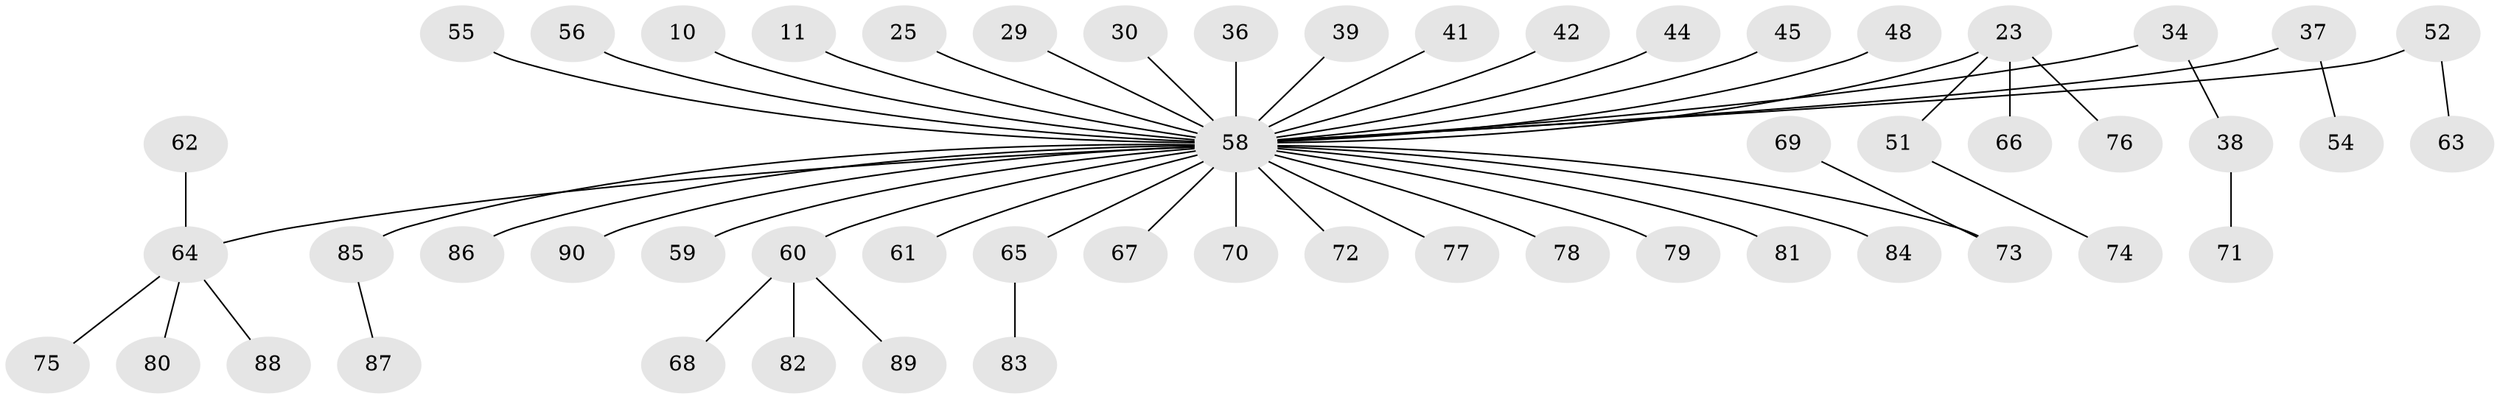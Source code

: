 // original degree distribution, {4: 0.07777777777777778, 6: 0.011111111111111112, 2: 0.18888888888888888, 3: 0.16666666666666666, 8: 0.011111111111111112, 5: 0.022222222222222223, 1: 0.5222222222222223}
// Generated by graph-tools (version 1.1) at 2025/56/03/04/25 21:56:01]
// undirected, 54 vertices, 53 edges
graph export_dot {
graph [start="1"]
  node [color=gray90,style=filled];
  10;
  11;
  23;
  25;
  29;
  30;
  34;
  36;
  37;
  38;
  39;
  41;
  42;
  44;
  45;
  48;
  51;
  52;
  54;
  55;
  56;
  58 [super="+49+53+9"];
  59;
  60 [super="+57"];
  61;
  62;
  63;
  64 [super="+33"];
  65;
  66;
  67;
  68;
  69;
  70;
  71;
  72;
  73 [super="+46"];
  74;
  75;
  76;
  77;
  78;
  79;
  80;
  81;
  82;
  83;
  84;
  85;
  86;
  87;
  88;
  89;
  90;
  10 -- 58;
  11 -- 58;
  23 -- 51;
  23 -- 66;
  23 -- 76;
  23 -- 58;
  25 -- 58;
  29 -- 58;
  30 -- 58;
  34 -- 38;
  34 -- 58;
  36 -- 58;
  37 -- 54;
  37 -- 58;
  38 -- 71;
  39 -- 58;
  41 -- 58;
  42 -- 58;
  44 -- 58;
  45 -- 58;
  48 -- 58;
  51 -- 74;
  52 -- 63;
  52 -- 58;
  55 -- 58;
  56 -- 58;
  58 -- 79;
  58 -- 59;
  58 -- 60;
  58 -- 61;
  58 -- 64;
  58 -- 65;
  58 -- 67;
  58 -- 70;
  58 -- 72;
  58 -- 73;
  58 -- 77;
  58 -- 78;
  58 -- 81;
  58 -- 84;
  58 -- 85;
  58 -- 86;
  58 -- 90;
  60 -- 82;
  60 -- 89;
  60 -- 68;
  62 -- 64;
  64 -- 88;
  64 -- 80;
  64 -- 75;
  65 -- 83;
  69 -- 73;
  85 -- 87;
}
